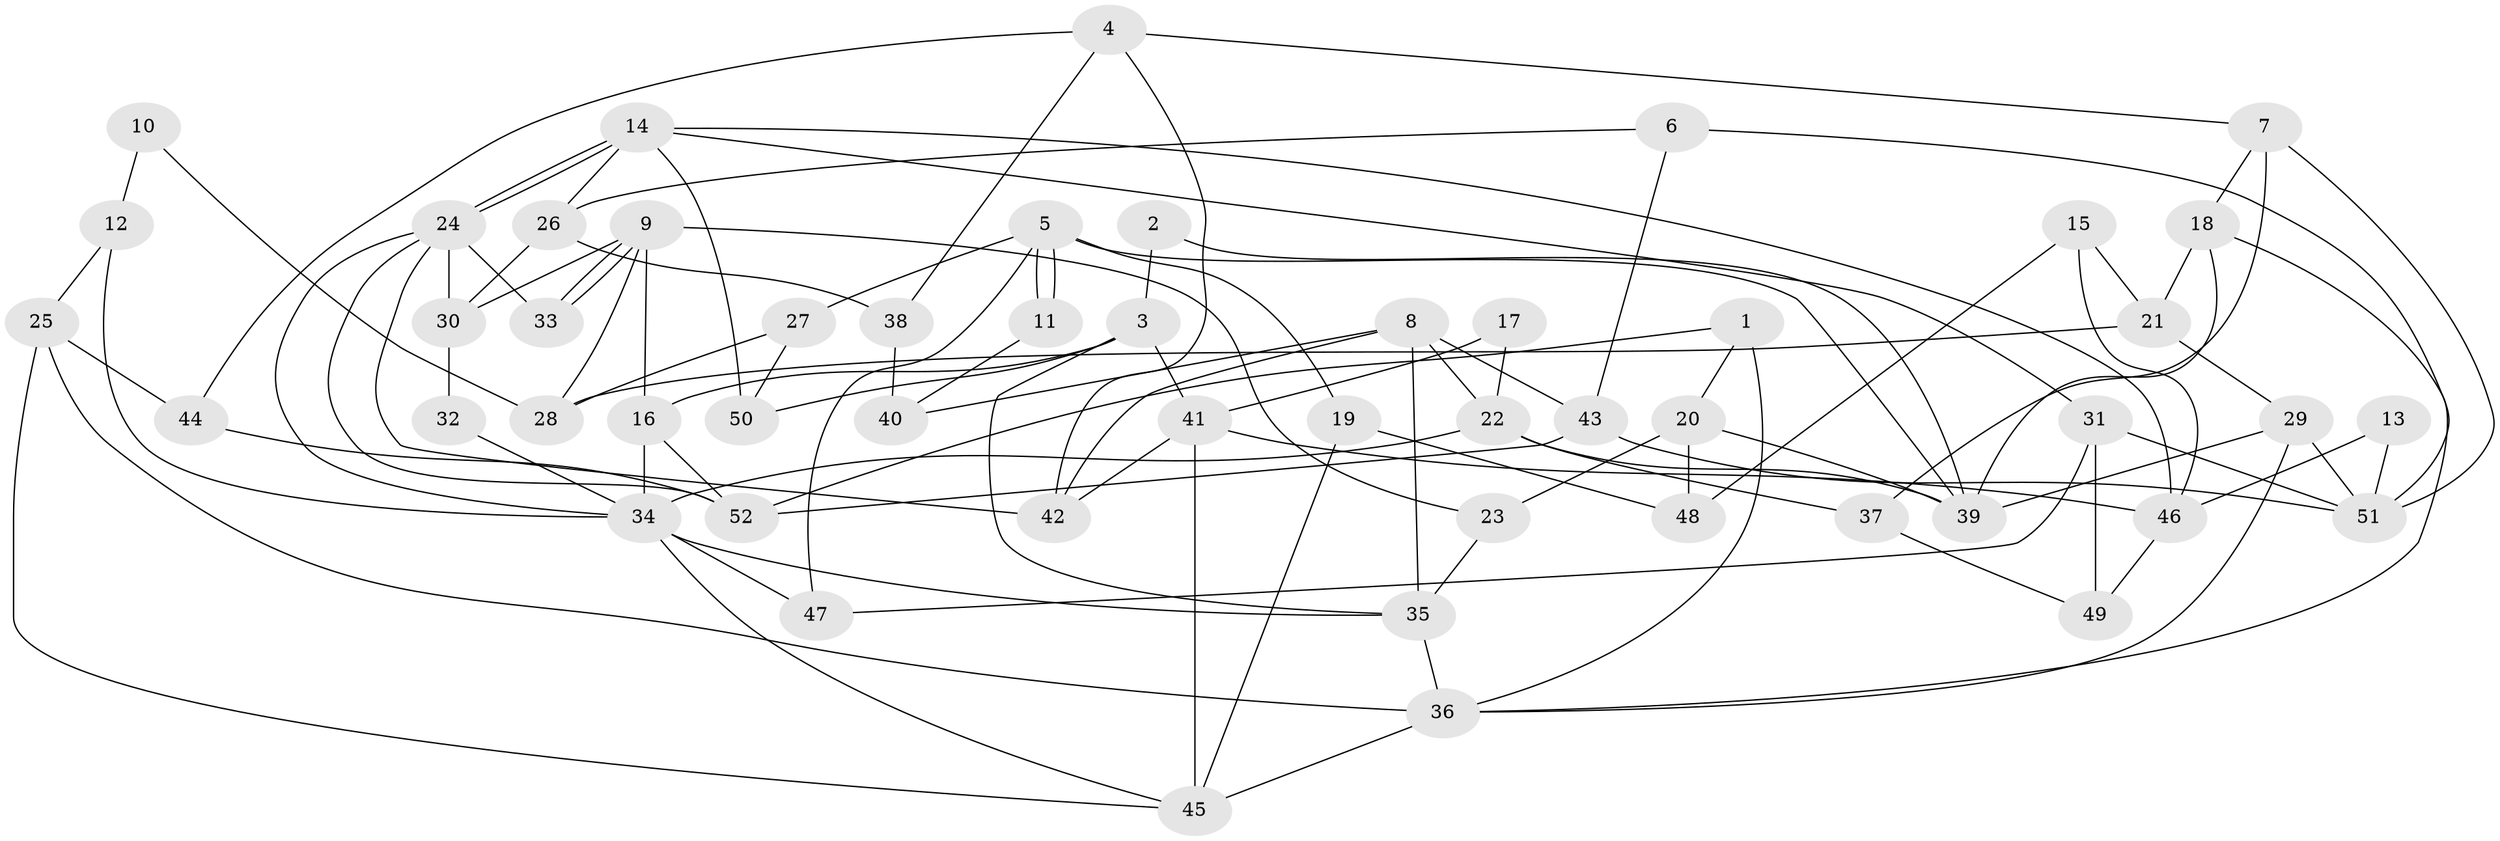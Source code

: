 // coarse degree distribution, {6: 0.12903225806451613, 2: 0.0967741935483871, 7: 0.12903225806451613, 4: 0.1935483870967742, 3: 0.12903225806451613, 8: 0.12903225806451613, 9: 0.03225806451612903, 5: 0.16129032258064516}
// Generated by graph-tools (version 1.1) at 2025/52/02/27/25 19:52:03]
// undirected, 52 vertices, 104 edges
graph export_dot {
graph [start="1"]
  node [color=gray90,style=filled];
  1;
  2;
  3;
  4;
  5;
  6;
  7;
  8;
  9;
  10;
  11;
  12;
  13;
  14;
  15;
  16;
  17;
  18;
  19;
  20;
  21;
  22;
  23;
  24;
  25;
  26;
  27;
  28;
  29;
  30;
  31;
  32;
  33;
  34;
  35;
  36;
  37;
  38;
  39;
  40;
  41;
  42;
  43;
  44;
  45;
  46;
  47;
  48;
  49;
  50;
  51;
  52;
  1 -- 36;
  1 -- 20;
  1 -- 52;
  2 -- 3;
  2 -- 39;
  3 -- 35;
  3 -- 50;
  3 -- 16;
  3 -- 41;
  4 -- 44;
  4 -- 42;
  4 -- 7;
  4 -- 38;
  5 -- 39;
  5 -- 11;
  5 -- 11;
  5 -- 19;
  5 -- 27;
  5 -- 47;
  6 -- 26;
  6 -- 43;
  6 -- 51;
  7 -- 51;
  7 -- 18;
  7 -- 37;
  8 -- 22;
  8 -- 43;
  8 -- 35;
  8 -- 40;
  8 -- 42;
  9 -- 16;
  9 -- 33;
  9 -- 33;
  9 -- 23;
  9 -- 28;
  9 -- 30;
  10 -- 12;
  10 -- 28;
  11 -- 40;
  12 -- 34;
  12 -- 25;
  13 -- 46;
  13 -- 51;
  14 -- 24;
  14 -- 24;
  14 -- 46;
  14 -- 26;
  14 -- 31;
  14 -- 50;
  15 -- 46;
  15 -- 21;
  15 -- 48;
  16 -- 34;
  16 -- 52;
  17 -- 41;
  17 -- 22;
  18 -- 36;
  18 -- 21;
  18 -- 39;
  19 -- 45;
  19 -- 48;
  20 -- 48;
  20 -- 23;
  20 -- 39;
  21 -- 29;
  21 -- 28;
  22 -- 39;
  22 -- 34;
  22 -- 37;
  23 -- 35;
  24 -- 52;
  24 -- 30;
  24 -- 33;
  24 -- 34;
  24 -- 42;
  25 -- 36;
  25 -- 45;
  25 -- 44;
  26 -- 30;
  26 -- 38;
  27 -- 28;
  27 -- 50;
  29 -- 36;
  29 -- 39;
  29 -- 51;
  30 -- 32;
  31 -- 51;
  31 -- 47;
  31 -- 49;
  32 -- 34;
  34 -- 47;
  34 -- 35;
  34 -- 45;
  35 -- 36;
  36 -- 45;
  37 -- 49;
  38 -- 40;
  41 -- 42;
  41 -- 45;
  41 -- 46;
  43 -- 52;
  43 -- 51;
  44 -- 52;
  46 -- 49;
}

